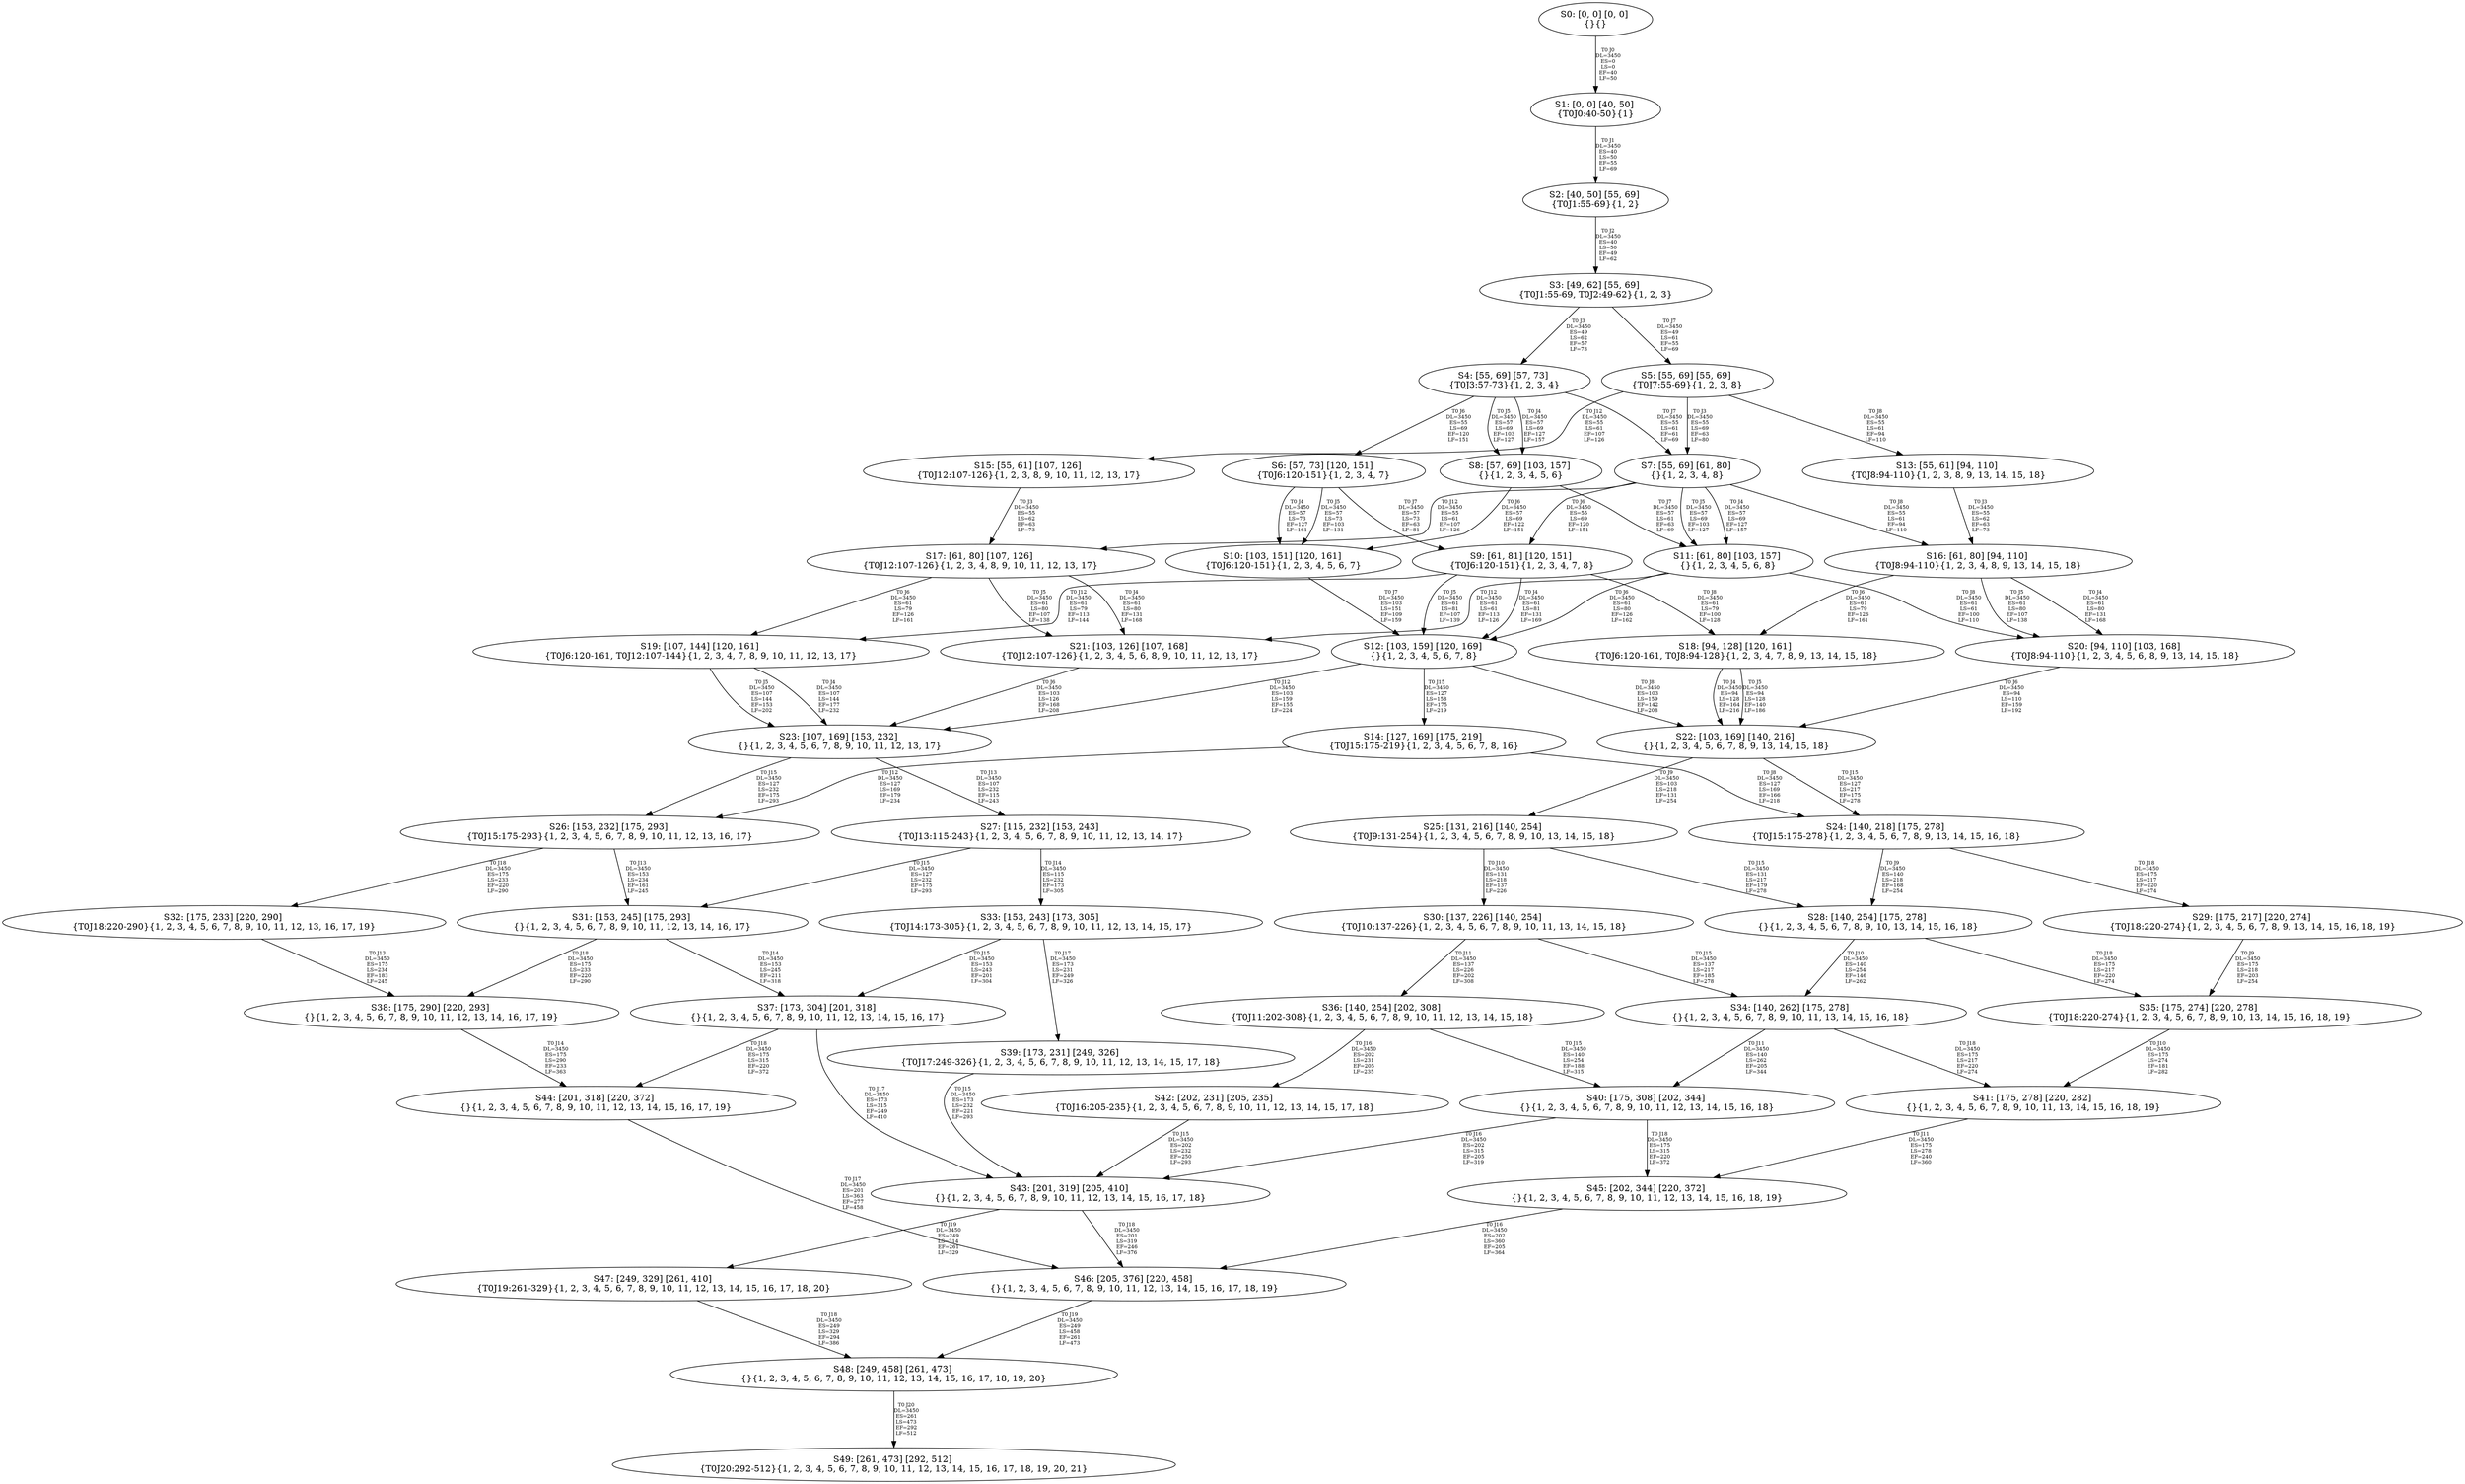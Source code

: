digraph {
	S0[label="S0: [0, 0] [0, 0] \n{}{}"];
	S1[label="S1: [0, 0] [40, 50] \n{T0J0:40-50}{1}"];
	S2[label="S2: [40, 50] [55, 69] \n{T0J1:55-69}{1, 2}"];
	S3[label="S3: [49, 62] [55, 69] \n{T0J1:55-69, T0J2:49-62}{1, 2, 3}"];
	S4[label="S4: [55, 69] [57, 73] \n{T0J3:57-73}{1, 2, 3, 4}"];
	S5[label="S5: [55, 69] [55, 69] \n{T0J7:55-69}{1, 2, 3, 8}"];
	S6[label="S6: [57, 73] [120, 151] \n{T0J6:120-151}{1, 2, 3, 4, 7}"];
	S7[label="S7: [55, 69] [61, 80] \n{}{1, 2, 3, 4, 8}"];
	S8[label="S8: [57, 69] [103, 157] \n{}{1, 2, 3, 4, 5, 6}"];
	S9[label="S9: [61, 81] [120, 151] \n{T0J6:120-151}{1, 2, 3, 4, 7, 8}"];
	S10[label="S10: [103, 151] [120, 161] \n{T0J6:120-151}{1, 2, 3, 4, 5, 6, 7}"];
	S11[label="S11: [61, 80] [103, 157] \n{}{1, 2, 3, 4, 5, 6, 8}"];
	S12[label="S12: [103, 159] [120, 169] \n{}{1, 2, 3, 4, 5, 6, 7, 8}"];
	S13[label="S13: [55, 61] [94, 110] \n{T0J8:94-110}{1, 2, 3, 8, 9, 13, 14, 15, 18}"];
	S14[label="S14: [127, 169] [175, 219] \n{T0J15:175-219}{1, 2, 3, 4, 5, 6, 7, 8, 16}"];
	S15[label="S15: [55, 61] [107, 126] \n{T0J12:107-126}{1, 2, 3, 8, 9, 10, 11, 12, 13, 17}"];
	S16[label="S16: [61, 80] [94, 110] \n{T0J8:94-110}{1, 2, 3, 4, 8, 9, 13, 14, 15, 18}"];
	S17[label="S17: [61, 80] [107, 126] \n{T0J12:107-126}{1, 2, 3, 4, 8, 9, 10, 11, 12, 13, 17}"];
	S18[label="S18: [94, 128] [120, 161] \n{T0J6:120-161, T0J8:94-128}{1, 2, 3, 4, 7, 8, 9, 13, 14, 15, 18}"];
	S19[label="S19: [107, 144] [120, 161] \n{T0J6:120-161, T0J12:107-144}{1, 2, 3, 4, 7, 8, 9, 10, 11, 12, 13, 17}"];
	S20[label="S20: [94, 110] [103, 168] \n{T0J8:94-110}{1, 2, 3, 4, 5, 6, 8, 9, 13, 14, 15, 18}"];
	S21[label="S21: [103, 126] [107, 168] \n{T0J12:107-126}{1, 2, 3, 4, 5, 6, 8, 9, 10, 11, 12, 13, 17}"];
	S22[label="S22: [103, 169] [140, 216] \n{}{1, 2, 3, 4, 5, 6, 7, 8, 9, 13, 14, 15, 18}"];
	S23[label="S23: [107, 169] [153, 232] \n{}{1, 2, 3, 4, 5, 6, 7, 8, 9, 10, 11, 12, 13, 17}"];
	S24[label="S24: [140, 218] [175, 278] \n{T0J15:175-278}{1, 2, 3, 4, 5, 6, 7, 8, 9, 13, 14, 15, 16, 18}"];
	S25[label="S25: [131, 216] [140, 254] \n{T0J9:131-254}{1, 2, 3, 4, 5, 6, 7, 8, 9, 10, 13, 14, 15, 18}"];
	S26[label="S26: [153, 232] [175, 293] \n{T0J15:175-293}{1, 2, 3, 4, 5, 6, 7, 8, 9, 10, 11, 12, 13, 16, 17}"];
	S27[label="S27: [115, 232] [153, 243] \n{T0J13:115-243}{1, 2, 3, 4, 5, 6, 7, 8, 9, 10, 11, 12, 13, 14, 17}"];
	S28[label="S28: [140, 254] [175, 278] \n{}{1, 2, 3, 4, 5, 6, 7, 8, 9, 10, 13, 14, 15, 16, 18}"];
	S29[label="S29: [175, 217] [220, 274] \n{T0J18:220-274}{1, 2, 3, 4, 5, 6, 7, 8, 9, 13, 14, 15, 16, 18, 19}"];
	S30[label="S30: [137, 226] [140, 254] \n{T0J10:137-226}{1, 2, 3, 4, 5, 6, 7, 8, 9, 10, 11, 13, 14, 15, 18}"];
	S31[label="S31: [153, 245] [175, 293] \n{}{1, 2, 3, 4, 5, 6, 7, 8, 9, 10, 11, 12, 13, 14, 16, 17}"];
	S32[label="S32: [175, 233] [220, 290] \n{T0J18:220-290}{1, 2, 3, 4, 5, 6, 7, 8, 9, 10, 11, 12, 13, 16, 17, 19}"];
	S33[label="S33: [153, 243] [173, 305] \n{T0J14:173-305}{1, 2, 3, 4, 5, 6, 7, 8, 9, 10, 11, 12, 13, 14, 15, 17}"];
	S34[label="S34: [140, 262] [175, 278] \n{}{1, 2, 3, 4, 5, 6, 7, 8, 9, 10, 11, 13, 14, 15, 16, 18}"];
	S35[label="S35: [175, 274] [220, 278] \n{T0J18:220-274}{1, 2, 3, 4, 5, 6, 7, 8, 9, 10, 13, 14, 15, 16, 18, 19}"];
	S36[label="S36: [140, 254] [202, 308] \n{T0J11:202-308}{1, 2, 3, 4, 5, 6, 7, 8, 9, 10, 11, 12, 13, 14, 15, 18}"];
	S37[label="S37: [173, 304] [201, 318] \n{}{1, 2, 3, 4, 5, 6, 7, 8, 9, 10, 11, 12, 13, 14, 15, 16, 17}"];
	S38[label="S38: [175, 290] [220, 293] \n{}{1, 2, 3, 4, 5, 6, 7, 8, 9, 10, 11, 12, 13, 14, 16, 17, 19}"];
	S39[label="S39: [173, 231] [249, 326] \n{T0J17:249-326}{1, 2, 3, 4, 5, 6, 7, 8, 9, 10, 11, 12, 13, 14, 15, 17, 18}"];
	S40[label="S40: [175, 308] [202, 344] \n{}{1, 2, 3, 4, 5, 6, 7, 8, 9, 10, 11, 12, 13, 14, 15, 16, 18}"];
	S41[label="S41: [175, 278] [220, 282] \n{}{1, 2, 3, 4, 5, 6, 7, 8, 9, 10, 11, 13, 14, 15, 16, 18, 19}"];
	S42[label="S42: [202, 231] [205, 235] \n{T0J16:205-235}{1, 2, 3, 4, 5, 6, 7, 8, 9, 10, 11, 12, 13, 14, 15, 17, 18}"];
	S43[label="S43: [201, 319] [205, 410] \n{}{1, 2, 3, 4, 5, 6, 7, 8, 9, 10, 11, 12, 13, 14, 15, 16, 17, 18}"];
	S44[label="S44: [201, 318] [220, 372] \n{}{1, 2, 3, 4, 5, 6, 7, 8, 9, 10, 11, 12, 13, 14, 15, 16, 17, 19}"];
	S45[label="S45: [202, 344] [220, 372] \n{}{1, 2, 3, 4, 5, 6, 7, 8, 9, 10, 11, 12, 13, 14, 15, 16, 18, 19}"];
	S46[label="S46: [205, 376] [220, 458] \n{}{1, 2, 3, 4, 5, 6, 7, 8, 9, 10, 11, 12, 13, 14, 15, 16, 17, 18, 19}"];
	S47[label="S47: [249, 329] [261, 410] \n{T0J19:261-329}{1, 2, 3, 4, 5, 6, 7, 8, 9, 10, 11, 12, 13, 14, 15, 16, 17, 18, 20}"];
	S48[label="S48: [249, 458] [261, 473] \n{}{1, 2, 3, 4, 5, 6, 7, 8, 9, 10, 11, 12, 13, 14, 15, 16, 17, 18, 19, 20}"];
	S49[label="S49: [261, 473] [292, 512] \n{T0J20:292-512}{1, 2, 3, 4, 5, 6, 7, 8, 9, 10, 11, 12, 13, 14, 15, 16, 17, 18, 19, 20, 21}"];
	S0 -> S1[label="T0 J0\nDL=3450\nES=0\nLS=0\nEF=40\nLF=50",fontsize=8];
	S1 -> S2[label="T0 J1\nDL=3450\nES=40\nLS=50\nEF=55\nLF=69",fontsize=8];
	S2 -> S3[label="T0 J2\nDL=3450\nES=40\nLS=50\nEF=49\nLF=62",fontsize=8];
	S3 -> S4[label="T0 J3\nDL=3450\nES=49\nLS=62\nEF=57\nLF=73",fontsize=8];
	S3 -> S5[label="T0 J7\nDL=3450\nES=49\nLS=61\nEF=55\nLF=69",fontsize=8];
	S4 -> S8[label="T0 J4\nDL=3450\nES=57\nLS=69\nEF=127\nLF=157",fontsize=8];
	S4 -> S8[label="T0 J5\nDL=3450\nES=57\nLS=69\nEF=103\nLF=127",fontsize=8];
	S4 -> S6[label="T0 J6\nDL=3450\nES=55\nLS=69\nEF=120\nLF=151",fontsize=8];
	S4 -> S7[label="T0 J7\nDL=3450\nES=55\nLS=61\nEF=61\nLF=69",fontsize=8];
	S5 -> S7[label="T0 J3\nDL=3450\nES=55\nLS=69\nEF=63\nLF=80",fontsize=8];
	S5 -> S13[label="T0 J8\nDL=3450\nES=55\nLS=61\nEF=94\nLF=110",fontsize=8];
	S5 -> S15[label="T0 J12\nDL=3450\nES=55\nLS=61\nEF=107\nLF=126",fontsize=8];
	S6 -> S10[label="T0 J4\nDL=3450\nES=57\nLS=73\nEF=127\nLF=161",fontsize=8];
	S6 -> S10[label="T0 J5\nDL=3450\nES=57\nLS=73\nEF=103\nLF=131",fontsize=8];
	S6 -> S9[label="T0 J7\nDL=3450\nES=57\nLS=73\nEF=63\nLF=81",fontsize=8];
	S7 -> S11[label="T0 J4\nDL=3450\nES=57\nLS=69\nEF=127\nLF=157",fontsize=8];
	S7 -> S11[label="T0 J5\nDL=3450\nES=57\nLS=69\nEF=103\nLF=127",fontsize=8];
	S7 -> S9[label="T0 J6\nDL=3450\nES=55\nLS=69\nEF=120\nLF=151",fontsize=8];
	S7 -> S16[label="T0 J8\nDL=3450\nES=55\nLS=61\nEF=94\nLF=110",fontsize=8];
	S7 -> S17[label="T0 J12\nDL=3450\nES=55\nLS=61\nEF=107\nLF=126",fontsize=8];
	S8 -> S10[label="T0 J6\nDL=3450\nES=57\nLS=69\nEF=122\nLF=151",fontsize=8];
	S8 -> S11[label="T0 J7\nDL=3450\nES=57\nLS=61\nEF=63\nLF=69",fontsize=8];
	S9 -> S12[label="T0 J4\nDL=3450\nES=61\nLS=81\nEF=131\nLF=169",fontsize=8];
	S9 -> S12[label="T0 J5\nDL=3450\nES=61\nLS=81\nEF=107\nLF=139",fontsize=8];
	S9 -> S18[label="T0 J8\nDL=3450\nES=61\nLS=79\nEF=100\nLF=128",fontsize=8];
	S9 -> S19[label="T0 J12\nDL=3450\nES=61\nLS=79\nEF=113\nLF=144",fontsize=8];
	S10 -> S12[label="T0 J7\nDL=3450\nES=103\nLS=151\nEF=109\nLF=159",fontsize=8];
	S11 -> S12[label="T0 J6\nDL=3450\nES=61\nLS=80\nEF=126\nLF=162",fontsize=8];
	S11 -> S20[label="T0 J8\nDL=3450\nES=61\nLS=61\nEF=100\nLF=110",fontsize=8];
	S11 -> S21[label="T0 J12\nDL=3450\nES=61\nLS=61\nEF=113\nLF=126",fontsize=8];
	S12 -> S22[label="T0 J8\nDL=3450\nES=103\nLS=159\nEF=142\nLF=208",fontsize=8];
	S12 -> S23[label="T0 J12\nDL=3450\nES=103\nLS=159\nEF=155\nLF=224",fontsize=8];
	S12 -> S14[label="T0 J15\nDL=3450\nES=127\nLS=158\nEF=175\nLF=219",fontsize=8];
	S13 -> S16[label="T0 J3\nDL=3450\nES=55\nLS=62\nEF=63\nLF=73",fontsize=8];
	S14 -> S24[label="T0 J8\nDL=3450\nES=127\nLS=169\nEF=166\nLF=218",fontsize=8];
	S14 -> S26[label="T0 J12\nDL=3450\nES=127\nLS=169\nEF=179\nLF=234",fontsize=8];
	S15 -> S17[label="T0 J3\nDL=3450\nES=55\nLS=62\nEF=63\nLF=73",fontsize=8];
	S16 -> S20[label="T0 J4\nDL=3450\nES=61\nLS=80\nEF=131\nLF=168",fontsize=8];
	S16 -> S20[label="T0 J5\nDL=3450\nES=61\nLS=80\nEF=107\nLF=138",fontsize=8];
	S16 -> S18[label="T0 J6\nDL=3450\nES=61\nLS=79\nEF=126\nLF=161",fontsize=8];
	S17 -> S21[label="T0 J4\nDL=3450\nES=61\nLS=80\nEF=131\nLF=168",fontsize=8];
	S17 -> S21[label="T0 J5\nDL=3450\nES=61\nLS=80\nEF=107\nLF=138",fontsize=8];
	S17 -> S19[label="T0 J6\nDL=3450\nES=61\nLS=79\nEF=126\nLF=161",fontsize=8];
	S18 -> S22[label="T0 J4\nDL=3450\nES=94\nLS=128\nEF=164\nLF=216",fontsize=8];
	S18 -> S22[label="T0 J5\nDL=3450\nES=94\nLS=128\nEF=140\nLF=186",fontsize=8];
	S19 -> S23[label="T0 J4\nDL=3450\nES=107\nLS=144\nEF=177\nLF=232",fontsize=8];
	S19 -> S23[label="T0 J5\nDL=3450\nES=107\nLS=144\nEF=153\nLF=202",fontsize=8];
	S20 -> S22[label="T0 J6\nDL=3450\nES=94\nLS=110\nEF=159\nLF=192",fontsize=8];
	S21 -> S23[label="T0 J6\nDL=3450\nES=103\nLS=126\nEF=168\nLF=208",fontsize=8];
	S22 -> S25[label="T0 J9\nDL=3450\nES=103\nLS=218\nEF=131\nLF=254",fontsize=8];
	S22 -> S24[label="T0 J15\nDL=3450\nES=127\nLS=217\nEF=175\nLF=278",fontsize=8];
	S23 -> S27[label="T0 J13\nDL=3450\nES=107\nLS=232\nEF=115\nLF=243",fontsize=8];
	S23 -> S26[label="T0 J15\nDL=3450\nES=127\nLS=232\nEF=175\nLF=293",fontsize=8];
	S24 -> S28[label="T0 J9\nDL=3450\nES=140\nLS=218\nEF=168\nLF=254",fontsize=8];
	S24 -> S29[label="T0 J18\nDL=3450\nES=175\nLS=217\nEF=220\nLF=274",fontsize=8];
	S25 -> S30[label="T0 J10\nDL=3450\nES=131\nLS=218\nEF=137\nLF=226",fontsize=8];
	S25 -> S28[label="T0 J15\nDL=3450\nES=131\nLS=217\nEF=179\nLF=278",fontsize=8];
	S26 -> S31[label="T0 J13\nDL=3450\nES=153\nLS=234\nEF=161\nLF=245",fontsize=8];
	S26 -> S32[label="T0 J18\nDL=3450\nES=175\nLS=233\nEF=220\nLF=290",fontsize=8];
	S27 -> S33[label="T0 J14\nDL=3450\nES=115\nLS=232\nEF=173\nLF=305",fontsize=8];
	S27 -> S31[label="T0 J15\nDL=3450\nES=127\nLS=232\nEF=175\nLF=293",fontsize=8];
	S28 -> S34[label="T0 J10\nDL=3450\nES=140\nLS=254\nEF=146\nLF=262",fontsize=8];
	S28 -> S35[label="T0 J18\nDL=3450\nES=175\nLS=217\nEF=220\nLF=274",fontsize=8];
	S29 -> S35[label="T0 J9\nDL=3450\nES=175\nLS=218\nEF=203\nLF=254",fontsize=8];
	S30 -> S36[label="T0 J11\nDL=3450\nES=137\nLS=226\nEF=202\nLF=308",fontsize=8];
	S30 -> S34[label="T0 J15\nDL=3450\nES=137\nLS=217\nEF=185\nLF=278",fontsize=8];
	S31 -> S37[label="T0 J14\nDL=3450\nES=153\nLS=245\nEF=211\nLF=318",fontsize=8];
	S31 -> S38[label="T0 J18\nDL=3450\nES=175\nLS=233\nEF=220\nLF=290",fontsize=8];
	S32 -> S38[label="T0 J13\nDL=3450\nES=175\nLS=234\nEF=183\nLF=245",fontsize=8];
	S33 -> S37[label="T0 J15\nDL=3450\nES=153\nLS=243\nEF=201\nLF=304",fontsize=8];
	S33 -> S39[label="T0 J17\nDL=3450\nES=173\nLS=231\nEF=249\nLF=326",fontsize=8];
	S34 -> S40[label="T0 J11\nDL=3450\nES=140\nLS=262\nEF=205\nLF=344",fontsize=8];
	S34 -> S41[label="T0 J18\nDL=3450\nES=175\nLS=217\nEF=220\nLF=274",fontsize=8];
	S35 -> S41[label="T0 J10\nDL=3450\nES=175\nLS=274\nEF=181\nLF=282",fontsize=8];
	S36 -> S40[label="T0 J15\nDL=3450\nES=140\nLS=254\nEF=188\nLF=315",fontsize=8];
	S36 -> S42[label="T0 J16\nDL=3450\nES=202\nLS=231\nEF=205\nLF=235",fontsize=8];
	S37 -> S43[label="T0 J17\nDL=3450\nES=173\nLS=315\nEF=249\nLF=410",fontsize=8];
	S37 -> S44[label="T0 J18\nDL=3450\nES=175\nLS=315\nEF=220\nLF=372",fontsize=8];
	S38 -> S44[label="T0 J14\nDL=3450\nES=175\nLS=290\nEF=233\nLF=363",fontsize=8];
	S39 -> S43[label="T0 J15\nDL=3450\nES=173\nLS=232\nEF=221\nLF=293",fontsize=8];
	S40 -> S43[label="T0 J16\nDL=3450\nES=202\nLS=315\nEF=205\nLF=319",fontsize=8];
	S40 -> S45[label="T0 J18\nDL=3450\nES=175\nLS=315\nEF=220\nLF=372",fontsize=8];
	S41 -> S45[label="T0 J11\nDL=3450\nES=175\nLS=278\nEF=240\nLF=360",fontsize=8];
	S42 -> S43[label="T0 J15\nDL=3450\nES=202\nLS=232\nEF=250\nLF=293",fontsize=8];
	S43 -> S46[label="T0 J18\nDL=3450\nES=201\nLS=319\nEF=246\nLF=376",fontsize=8];
	S43 -> S47[label="T0 J19\nDL=3450\nES=249\nLS=314\nEF=261\nLF=329",fontsize=8];
	S44 -> S46[label="T0 J17\nDL=3450\nES=201\nLS=363\nEF=277\nLF=458",fontsize=8];
	S45 -> S46[label="T0 J16\nDL=3450\nES=202\nLS=360\nEF=205\nLF=364",fontsize=8];
	S46 -> S48[label="T0 J19\nDL=3450\nES=249\nLS=458\nEF=261\nLF=473",fontsize=8];
	S47 -> S48[label="T0 J18\nDL=3450\nES=249\nLS=329\nEF=294\nLF=386",fontsize=8];
	S48 -> S49[label="T0 J20\nDL=3450\nES=261\nLS=473\nEF=292\nLF=512",fontsize=8];
}
